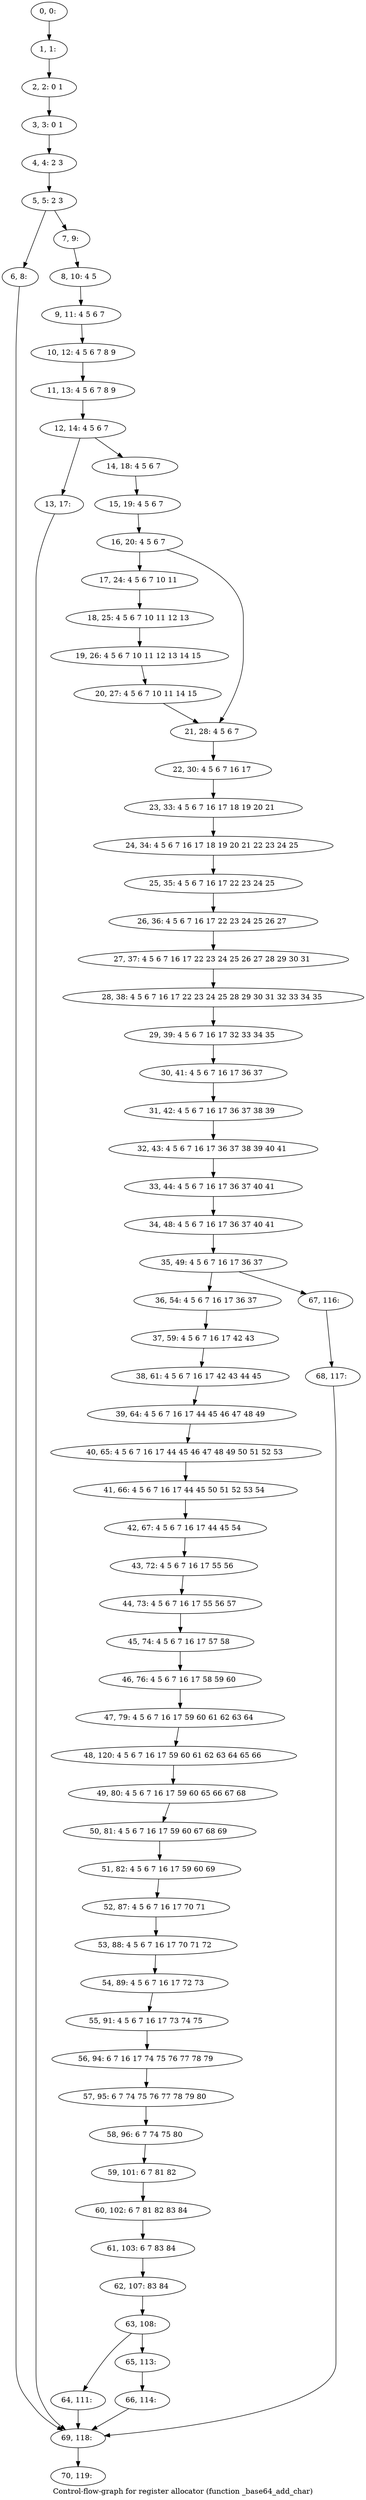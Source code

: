 digraph G {
graph [label="Control-flow-graph for register allocator (function _base64_add_char)"]
0[label="0, 0: "];
1[label="1, 1: "];
2[label="2, 2: 0 1 "];
3[label="3, 3: 0 1 "];
4[label="4, 4: 2 3 "];
5[label="5, 5: 2 3 "];
6[label="6, 8: "];
7[label="7, 9: "];
8[label="8, 10: 4 5 "];
9[label="9, 11: 4 5 6 7 "];
10[label="10, 12: 4 5 6 7 8 9 "];
11[label="11, 13: 4 5 6 7 8 9 "];
12[label="12, 14: 4 5 6 7 "];
13[label="13, 17: "];
14[label="14, 18: 4 5 6 7 "];
15[label="15, 19: 4 5 6 7 "];
16[label="16, 20: 4 5 6 7 "];
17[label="17, 24: 4 5 6 7 10 11 "];
18[label="18, 25: 4 5 6 7 10 11 12 13 "];
19[label="19, 26: 4 5 6 7 10 11 12 13 14 15 "];
20[label="20, 27: 4 5 6 7 10 11 14 15 "];
21[label="21, 28: 4 5 6 7 "];
22[label="22, 30: 4 5 6 7 16 17 "];
23[label="23, 33: 4 5 6 7 16 17 18 19 20 21 "];
24[label="24, 34: 4 5 6 7 16 17 18 19 20 21 22 23 24 25 "];
25[label="25, 35: 4 5 6 7 16 17 22 23 24 25 "];
26[label="26, 36: 4 5 6 7 16 17 22 23 24 25 26 27 "];
27[label="27, 37: 4 5 6 7 16 17 22 23 24 25 26 27 28 29 30 31 "];
28[label="28, 38: 4 5 6 7 16 17 22 23 24 25 28 29 30 31 32 33 34 35 "];
29[label="29, 39: 4 5 6 7 16 17 32 33 34 35 "];
30[label="30, 41: 4 5 6 7 16 17 36 37 "];
31[label="31, 42: 4 5 6 7 16 17 36 37 38 39 "];
32[label="32, 43: 4 5 6 7 16 17 36 37 38 39 40 41 "];
33[label="33, 44: 4 5 6 7 16 17 36 37 40 41 "];
34[label="34, 48: 4 5 6 7 16 17 36 37 40 41 "];
35[label="35, 49: 4 5 6 7 16 17 36 37 "];
36[label="36, 54: 4 5 6 7 16 17 36 37 "];
37[label="37, 59: 4 5 6 7 16 17 42 43 "];
38[label="38, 61: 4 5 6 7 16 17 42 43 44 45 "];
39[label="39, 64: 4 5 6 7 16 17 44 45 46 47 48 49 "];
40[label="40, 65: 4 5 6 7 16 17 44 45 46 47 48 49 50 51 52 53 "];
41[label="41, 66: 4 5 6 7 16 17 44 45 50 51 52 53 54 "];
42[label="42, 67: 4 5 6 7 16 17 44 45 54 "];
43[label="43, 72: 4 5 6 7 16 17 55 56 "];
44[label="44, 73: 4 5 6 7 16 17 55 56 57 "];
45[label="45, 74: 4 5 6 7 16 17 57 58 "];
46[label="46, 76: 4 5 6 7 16 17 58 59 60 "];
47[label="47, 79: 4 5 6 7 16 17 59 60 61 62 63 64 "];
48[label="48, 120: 4 5 6 7 16 17 59 60 61 62 63 64 65 66 "];
49[label="49, 80: 4 5 6 7 16 17 59 60 65 66 67 68 "];
50[label="50, 81: 4 5 6 7 16 17 59 60 67 68 69 "];
51[label="51, 82: 4 5 6 7 16 17 59 60 69 "];
52[label="52, 87: 4 5 6 7 16 17 70 71 "];
53[label="53, 88: 4 5 6 7 16 17 70 71 72 "];
54[label="54, 89: 4 5 6 7 16 17 72 73 "];
55[label="55, 91: 4 5 6 7 16 17 73 74 75 "];
56[label="56, 94: 6 7 16 17 74 75 76 77 78 79 "];
57[label="57, 95: 6 7 74 75 76 77 78 79 80 "];
58[label="58, 96: 6 7 74 75 80 "];
59[label="59, 101: 6 7 81 82 "];
60[label="60, 102: 6 7 81 82 83 84 "];
61[label="61, 103: 6 7 83 84 "];
62[label="62, 107: 83 84 "];
63[label="63, 108: "];
64[label="64, 111: "];
65[label="65, 113: "];
66[label="66, 114: "];
67[label="67, 116: "];
68[label="68, 117: "];
69[label="69, 118: "];
70[label="70, 119: "];
0->1 ;
1->2 ;
2->3 ;
3->4 ;
4->5 ;
5->6 ;
5->7 ;
6->69 ;
7->8 ;
8->9 ;
9->10 ;
10->11 ;
11->12 ;
12->13 ;
12->14 ;
13->69 ;
14->15 ;
15->16 ;
16->17 ;
16->21 ;
17->18 ;
18->19 ;
19->20 ;
20->21 ;
21->22 ;
22->23 ;
23->24 ;
24->25 ;
25->26 ;
26->27 ;
27->28 ;
28->29 ;
29->30 ;
30->31 ;
31->32 ;
32->33 ;
33->34 ;
34->35 ;
35->36 ;
35->67 ;
36->37 ;
37->38 ;
38->39 ;
39->40 ;
40->41 ;
41->42 ;
42->43 ;
43->44 ;
44->45 ;
45->46 ;
46->47 ;
47->48 ;
48->49 ;
49->50 ;
50->51 ;
51->52 ;
52->53 ;
53->54 ;
54->55 ;
55->56 ;
56->57 ;
57->58 ;
58->59 ;
59->60 ;
60->61 ;
61->62 ;
62->63 ;
63->64 ;
63->65 ;
64->69 ;
65->66 ;
66->69 ;
67->68 ;
68->69 ;
69->70 ;
}
